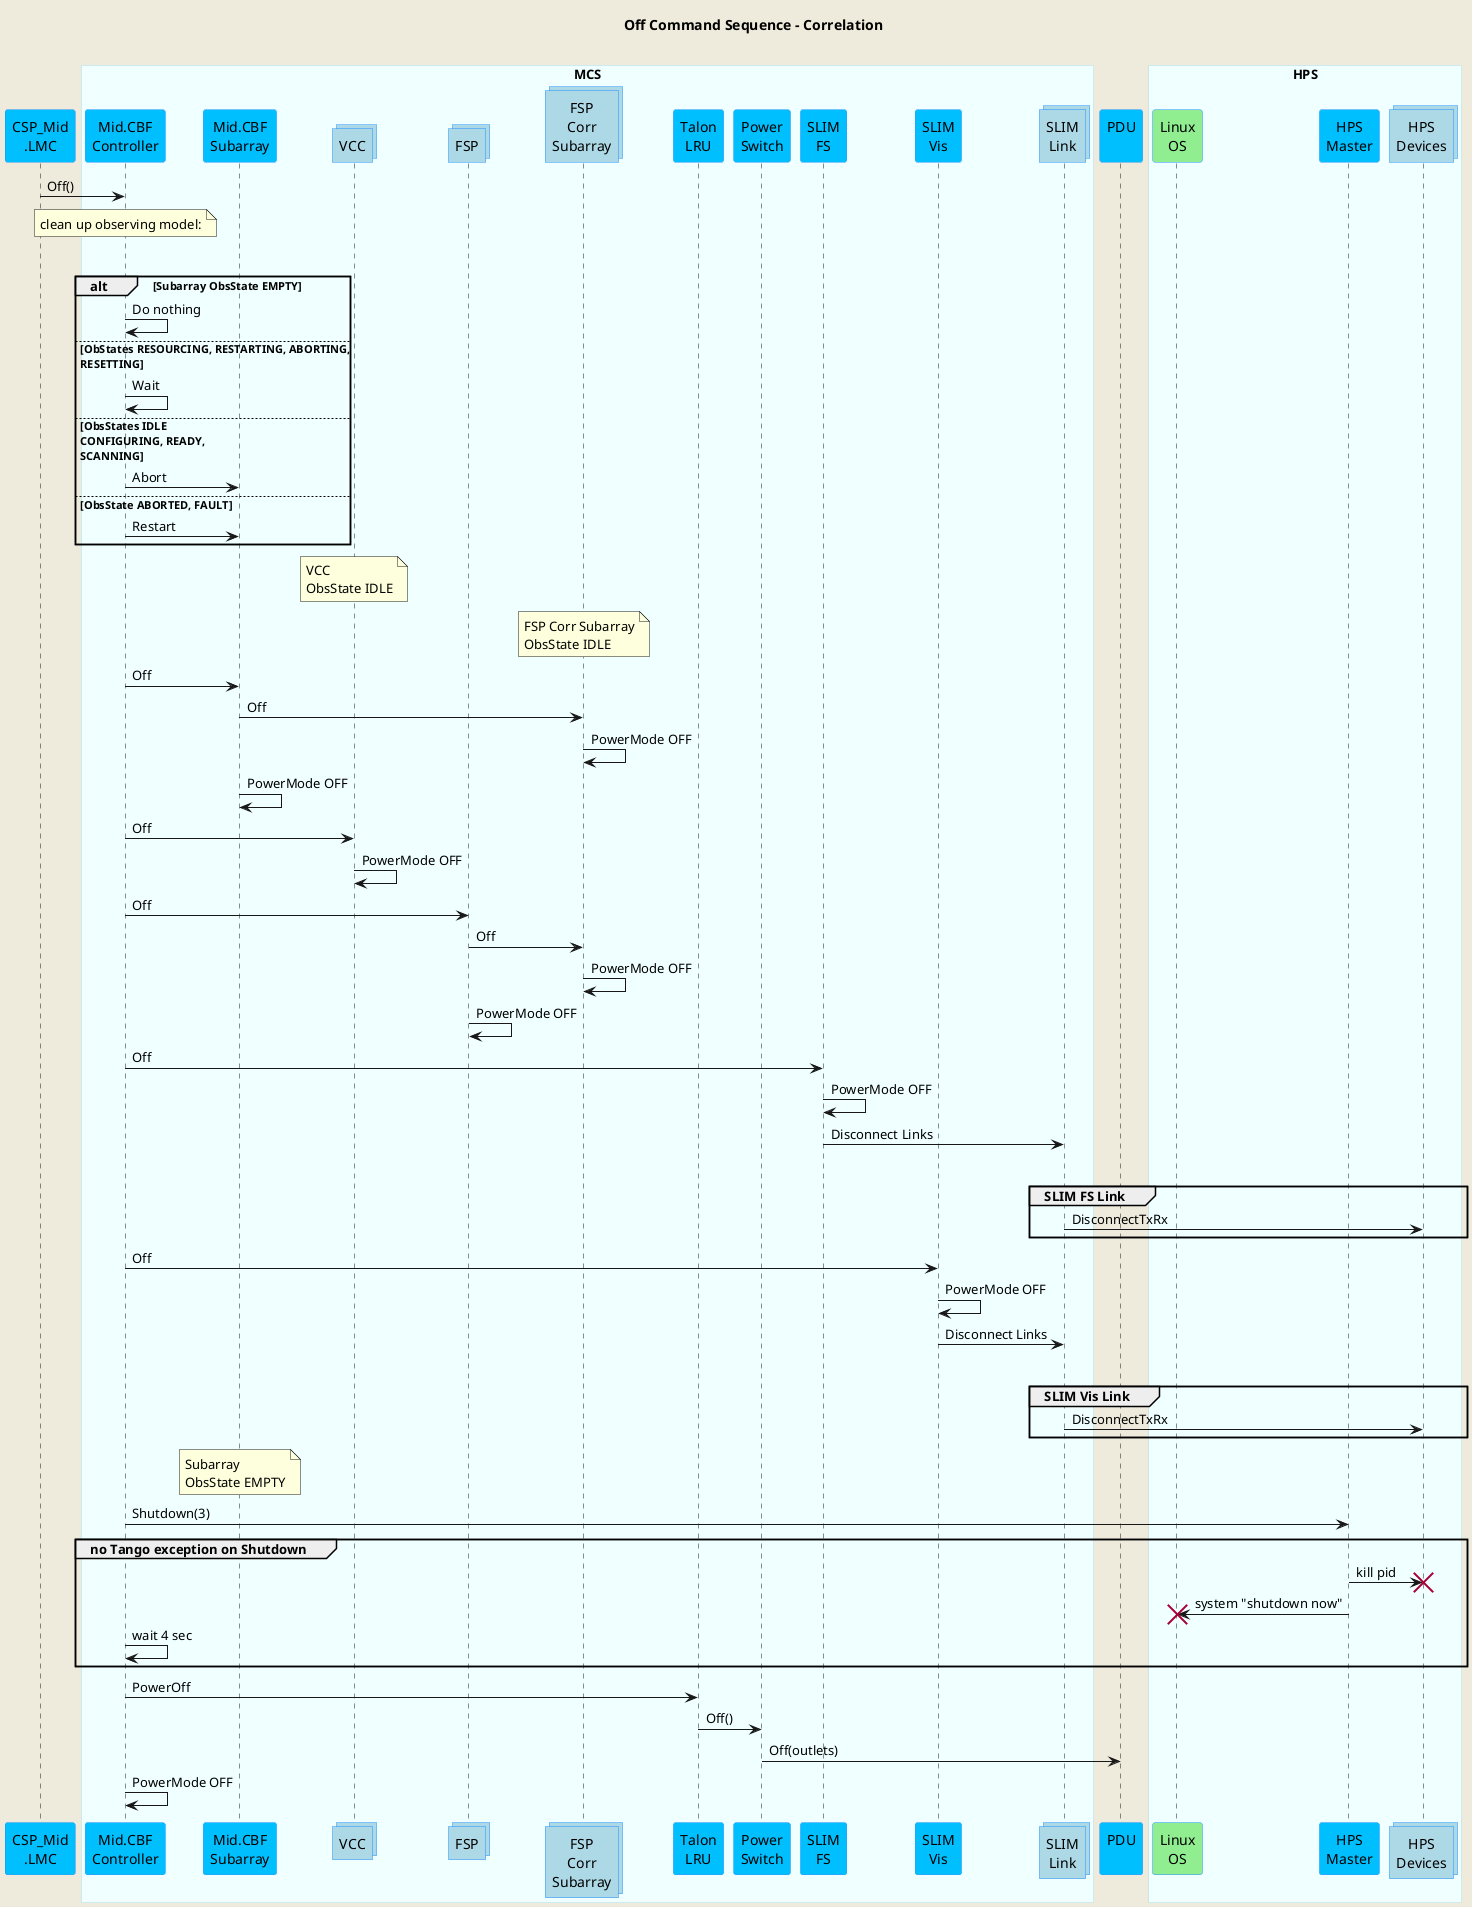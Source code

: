 @startuml
'https://plantuml.com/sequence-diagram
skinparam backgroundColor #EEEBDC
skinparam sequence {
ParticipantBorderColor DodgerBlue
ParticipantBackgroundColor DeepSkyBlue
ActorBorderColor DarkGreen
ActorBackgroundColor Green
BoxBorderColor LightBlue
BoxBackgroundColor #F0FFFF
}
skinparam collections {
  BackGroundColor LightBlue
  BorderColor DodgerBlue
}
skinparam database {
  BackgroundColor LightGreen
  BorderColor DarkGreen
}
title Off Command Sequence - Correlation\n
participant "CSP_Mid\n.LMC" as lmc
box "MCS"
participant "Mid.CBF\nController" as controller
participant "Mid.CBF\nSubarray" as subarray
collections "VCC" as vcc
collections "FSP" as fsp
collections "FSP\nCorr\nSubarray" as fspsubarray
participant "Talon\nLRU" as lru
participant "Power\nSwitch" as switch
participant "SLIM\nFS" as slim_fs
participant "SLIM\nVis" as slim_vis
collections "SLIM\nLink" as slimlink
end box
participant "PDU\n" as pdu
box "HPS"
participant "Linux\nOS" as os #LightGreen
participant "HPS\nMaster" as hpsmaster
collections "HPS\nDevices" as hpsdevices
end box
lmc        ->  controller    : Off()

note over controller         : clean up observing model:

loop until Subarray ObsState EMPTY or time exceeded
alt Subarray ObsState EMPTY
controller -> controller : Do nothing
else ObStates RESOURCING, RESTARTING, ABORTING,\nRESETTING
controller -> controller : Wait
else ObsStates IDLE\nCONFIGURING, READY,\nSCANNING
controller -> subarray   : Abort
else ObsState ABORTED, FAULT
controller -> subarray   : Restart
end loop
note over vcc            : VCC\nObsState IDLE
note over fspsubarray    : FSP Corr Subarray\nObsState IDLE

controller ->  subarray      : Off
subarray   ->  fspsubarray   : Off
fspsubarray->  fspsubarray   : PowerMode OFF
subarray   ->  subarray      : PowerMode OFF
controller ->  vcc           : Off
vcc        ->  vcc           : PowerMode OFF
controller ->  fsp           : Off
fsp        ->  fspsubarray   : Off
fspsubarray->  fspsubarray   : PowerMode OFF
fsp        ->  fsp           : PowerMode OFF
controller ->  slim_fs       : Off
slim_fs    ->  slim_fs       : PowerMode OFF
slim_fs    ->  slimlink      : Disconnect Links
loop
group SLIM FS Link
slimlink   ->  hpsdevices    : DisconnectTxRx
end loop
controller ->  slim_vis      : Off
slim_vis   ->  slim_vis      : PowerMode OFF
slim_vis   ->  slimlink      : Disconnect Links
loop
group SLIM Vis Link
slimlink   ->  hpsdevices    : DisconnectTxRx
end loop

note over subarray       : Subarray\nObsState EMPTY
controller ->  hpsmaster     : Shutdown(3)
group no Tango exception on Shutdown
hpsmaster  ->  hpsdevices !! : kill pid
hpsmaster  ->  os !!         : system "shutdown now"
controller ->  controller    : wait 4 sec
end group
controller ->  lru           : PowerOff
lru        ->  switch        : Off()
switch     ->  pdu           : Off(outlets)

controller ->  controller    : PowerMode OFF
@enduml